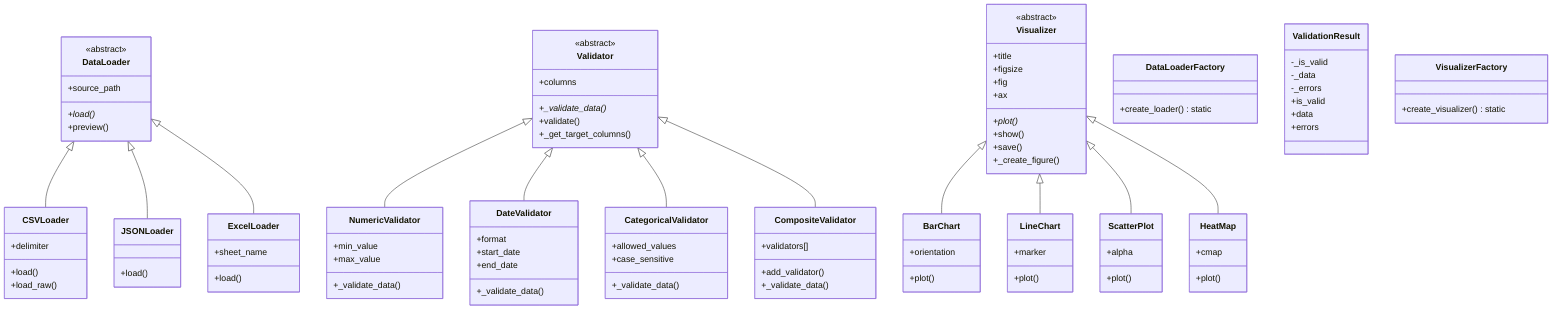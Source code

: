 classDiagram
    DataLoader <|-- CSVLoader
    DataLoader <|-- JSONLoader
    DataLoader <|-- ExcelLoader
    
    Validator <|-- NumericValidator
    Validator <|-- DateValidator
    Validator <|-- CategoricalValidator
    Validator <|-- CompositeValidator
    
    Visualizer <|-- BarChart
    Visualizer <|-- LineChart
    Visualizer <|-- ScatterPlot
    Visualizer <|-- HeatMap
    
    class DataLoader {
        <<abstract>>
        +source_path
        +load()*
        +preview()
    }
    
    class CSVLoader {
        +delimiter
        +load()
        +load_raw()
    }
    
    class JSONLoader {
        +load()
    }
    
    class ExcelLoader {
        +sheet_name
        +load()
    }
    
    class DataLoaderFactory {
        +create_loader() static
    }
    
    class Validator {
        <<abstract>>
        +columns
        +_validate_data()*
        +validate()
        +_get_target_columns()
    }
    
    class NumericValidator {
        +min_value
        +max_value
        +_validate_data()
    }
    
    class DateValidator {
        +format
        +start_date
        +end_date
        +_validate_data()
    }
    
    class CategoricalValidator {
        +allowed_values
        +case_sensitive
        +_validate_data()
    }
    
    class CompositeValidator {
        +validators[]
        +add_validator()
        +_validate_data()
    }
    
    class ValidationResult {
        -_is_valid
        -_data
        -_errors
        +is_valid
        +data
        +errors
    }
    
    class Visualizer {
        <<abstract>>
        +title
        +figsize
        +fig
        +ax
        +plot()*
        +show()
        +save()
        +_create_figure()
    }
    
    class BarChart {
        +orientation
        +plot()
    }
    
    class LineChart {
        +marker
        +plot()
    }
    
    class ScatterPlot {
        +alpha
        +plot()
    }
    
    class HeatMap {
        +cmap
        +plot()
    }
    
    class VisualizerFactory {
        +create_visualizer() static
    }